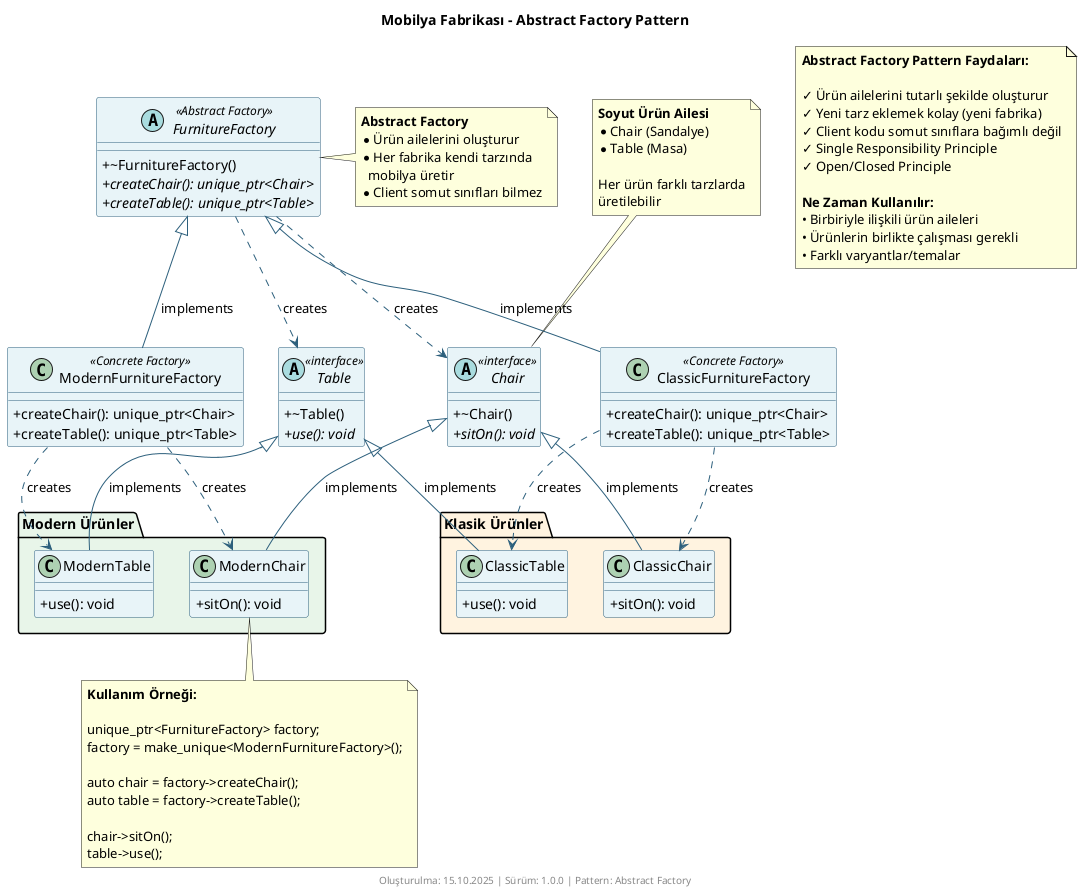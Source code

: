 @startuml furniture-abstract-factory
/'
 * @file furniture-abstract-factory.puml
 * @brief mobilya üretimi için abstract factory pattern uygulaması
 * @author Muhammed Kayra Bulut
 * @date 15.10.2025
 * @version 1.0.0
 * 
 * @description bu diyagram modern ve klasik mobilya ailelerini üreten
 *              abstract factory pattern yapısını gösterir. Her fabrika
 *              kendi tarzında sandalye ve masa üretir
 * 
 * @pattern Abstract Factory (Creational)
 '/

title Mobilya Fabrikası - Abstract Factory Pattern

skinparam classAttributeIconSize 0
skinparam backgroundColor #FFFFFF
skinparam shadowing false

skinparam class {
    BackgroundColor #E8F4F8
    BorderColor #2C5F7C
    ArrowColor #2C5F7C
}

' ========== Soyut Ürün Arayüzleri ==========

abstract class Chair <<interface>> {
    + ~Chair()
    + {abstract} sitOn(): void
}

abstract class Table <<interface>> {
    + ~Table()
    + {abstract} use(): void
}

' ========== Modern Mobilya Ürünleri ==========

package "Modern Ürünler" #E8F5E9 {
    class ModernChair {
        + sitOn(): void
    }
    
    class ModernTable {
        + use(): void
    }
}

' ========== Klasik Mobilya Ürünleri ==========

package "Klasik Ürünler" #FFF3E0 {
    class ClassicChair {
        + sitOn(): void
    }
    
    class ClassicTable {
        + use(): void
    }
}

' ========== Soyut Fabrika ==========

abstract class FurnitureFactory <<Abstract Factory>> {
    + ~FurnitureFactory()
    + {abstract} createChair(): unique_ptr<Chair>
    + {abstract} createTable(): unique_ptr<Table>
}

' ========== Somut Fabrikalar ==========

class ModernFurnitureFactory <<Concrete Factory>> {
    + createChair(): unique_ptr<Chair>
    + createTable(): unique_ptr<Table>
}

class ClassicFurnitureFactory <<Concrete Factory>> {
    + createChair(): unique_ptr<Chair>
    + createTable(): unique_ptr<Table>
}

' ========== İlişkiler - Kalıtım ==========

Chair <|-- ModernChair : implements
Chair <|-- ClassicChair : implements

Table <|-- ModernTable : implements
Table <|-- ClassicTable : implements

FurnitureFactory <|-- ModernFurnitureFactory : implements
FurnitureFactory <|-- ClassicFurnitureFactory : implements

' ========== İlişkiler - Oluşturma ==========

FurnitureFactory ..> Chair : creates
FurnitureFactory ..> Table : creates

ModernFurnitureFactory ..> ModernChair : creates
ModernFurnitureFactory ..> ModernTable : creates

ClassicFurnitureFactory ..> ClassicChair : creates
ClassicFurnitureFactory ..> ClassicTable : creates

' ========== Notlar ==========

note right of FurnitureFactory
  **Abstract Factory**
  * Ürün ailelerini oluşturur
  * Her fabrika kendi tarzında
    mobilya üretir
  * Client somut sınıfları bilmez
end note

note bottom of ModernChair
  **Kullanım Örneği:**
  
  unique_ptr<FurnitureFactory> factory;
  factory = make_unique<ModernFurnitureFactory>();
  
  auto chair = factory->createChair();
  auto table = factory->createTable();
  
  chair->sitOn();
  table->use();
end note

note top of Chair
  **Soyut Ürün Ailesi**
  * Chair (Sandalye)
  * Table (Masa)
  
  Her ürün farklı tarzlarda
  üretilebilir
end note

note as PatternInfo
  **Abstract Factory Pattern Faydaları:**
  
  ✓ Ürün ailelerini tutarlı şekilde oluşturur
  ✓ Yeni tarz eklemek kolay (yeni fabrika)
  ✓ Client kodu somut sınıflara bağımlı değil
  ✓ Single Responsibility Principle
  ✓ Open/Closed Principle
  
  **Ne Zaman Kullanılır:**
  • Birbiriyle ilişkili ürün aileleri
  • Ürünlerin birlikte çalışması gerekli
  • Farklı varyantlar/temalar
end note

footer Oluşturulma: 15.10.2025 | Sürüm: 1.0.0 | Pattern: Abstract Factory

@enduml
